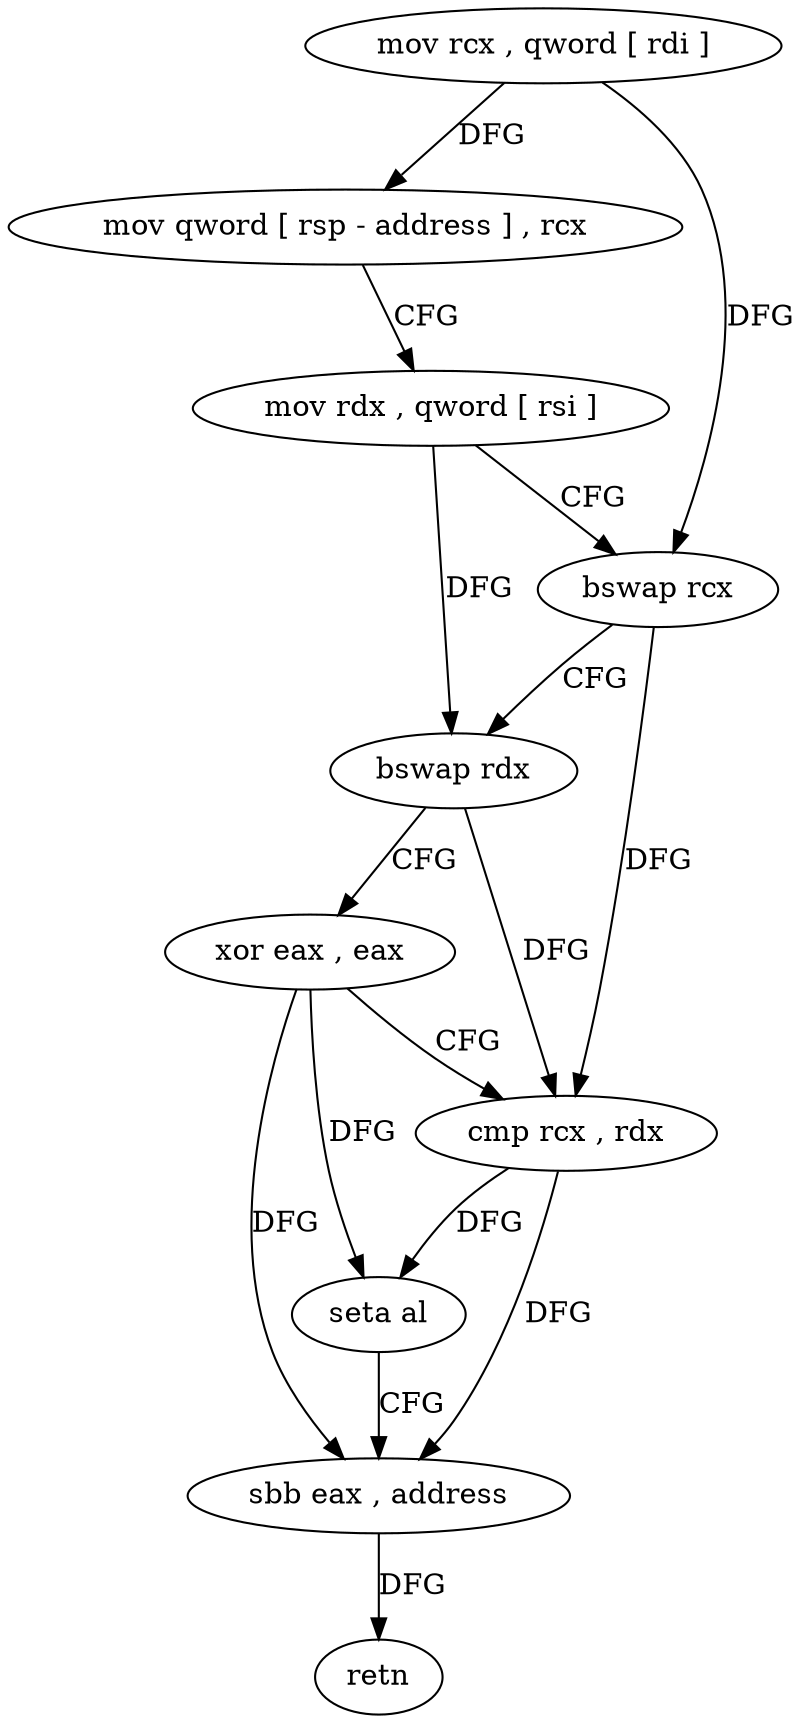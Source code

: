 digraph "func" {
"4224528" [label = "mov rcx , qword [ rdi ]" ]
"4224531" [label = "mov qword [ rsp - address ] , rcx" ]
"4224536" [label = "mov rdx , qword [ rsi ]" ]
"4224539" [label = "bswap rcx" ]
"4224542" [label = "bswap rdx" ]
"4224545" [label = "xor eax , eax" ]
"4224547" [label = "cmp rcx , rdx" ]
"4224550" [label = "seta al" ]
"4224553" [label = "sbb eax , address" ]
"4224556" [label = "retn" ]
"4224528" -> "4224531" [ label = "DFG" ]
"4224528" -> "4224539" [ label = "DFG" ]
"4224531" -> "4224536" [ label = "CFG" ]
"4224536" -> "4224539" [ label = "CFG" ]
"4224536" -> "4224542" [ label = "DFG" ]
"4224539" -> "4224542" [ label = "CFG" ]
"4224539" -> "4224547" [ label = "DFG" ]
"4224542" -> "4224545" [ label = "CFG" ]
"4224542" -> "4224547" [ label = "DFG" ]
"4224545" -> "4224547" [ label = "CFG" ]
"4224545" -> "4224550" [ label = "DFG" ]
"4224545" -> "4224553" [ label = "DFG" ]
"4224547" -> "4224550" [ label = "DFG" ]
"4224547" -> "4224553" [ label = "DFG" ]
"4224550" -> "4224553" [ label = "CFG" ]
"4224553" -> "4224556" [ label = "DFG" ]
}
